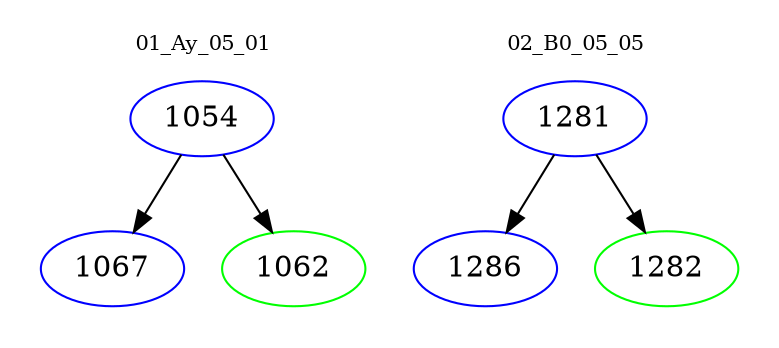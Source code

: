 digraph{
subgraph cluster_0 {
color = white
label = "01_Ay_05_01";
fontsize=10;
T0_1054 [label="1054", color="blue"]
T0_1054 -> T0_1067 [color="black"]
T0_1067 [label="1067", color="blue"]
T0_1054 -> T0_1062 [color="black"]
T0_1062 [label="1062", color="green"]
}
subgraph cluster_1 {
color = white
label = "02_B0_05_05";
fontsize=10;
T1_1281 [label="1281", color="blue"]
T1_1281 -> T1_1286 [color="black"]
T1_1286 [label="1286", color="blue"]
T1_1281 -> T1_1282 [color="black"]
T1_1282 [label="1282", color="green"]
}
}

